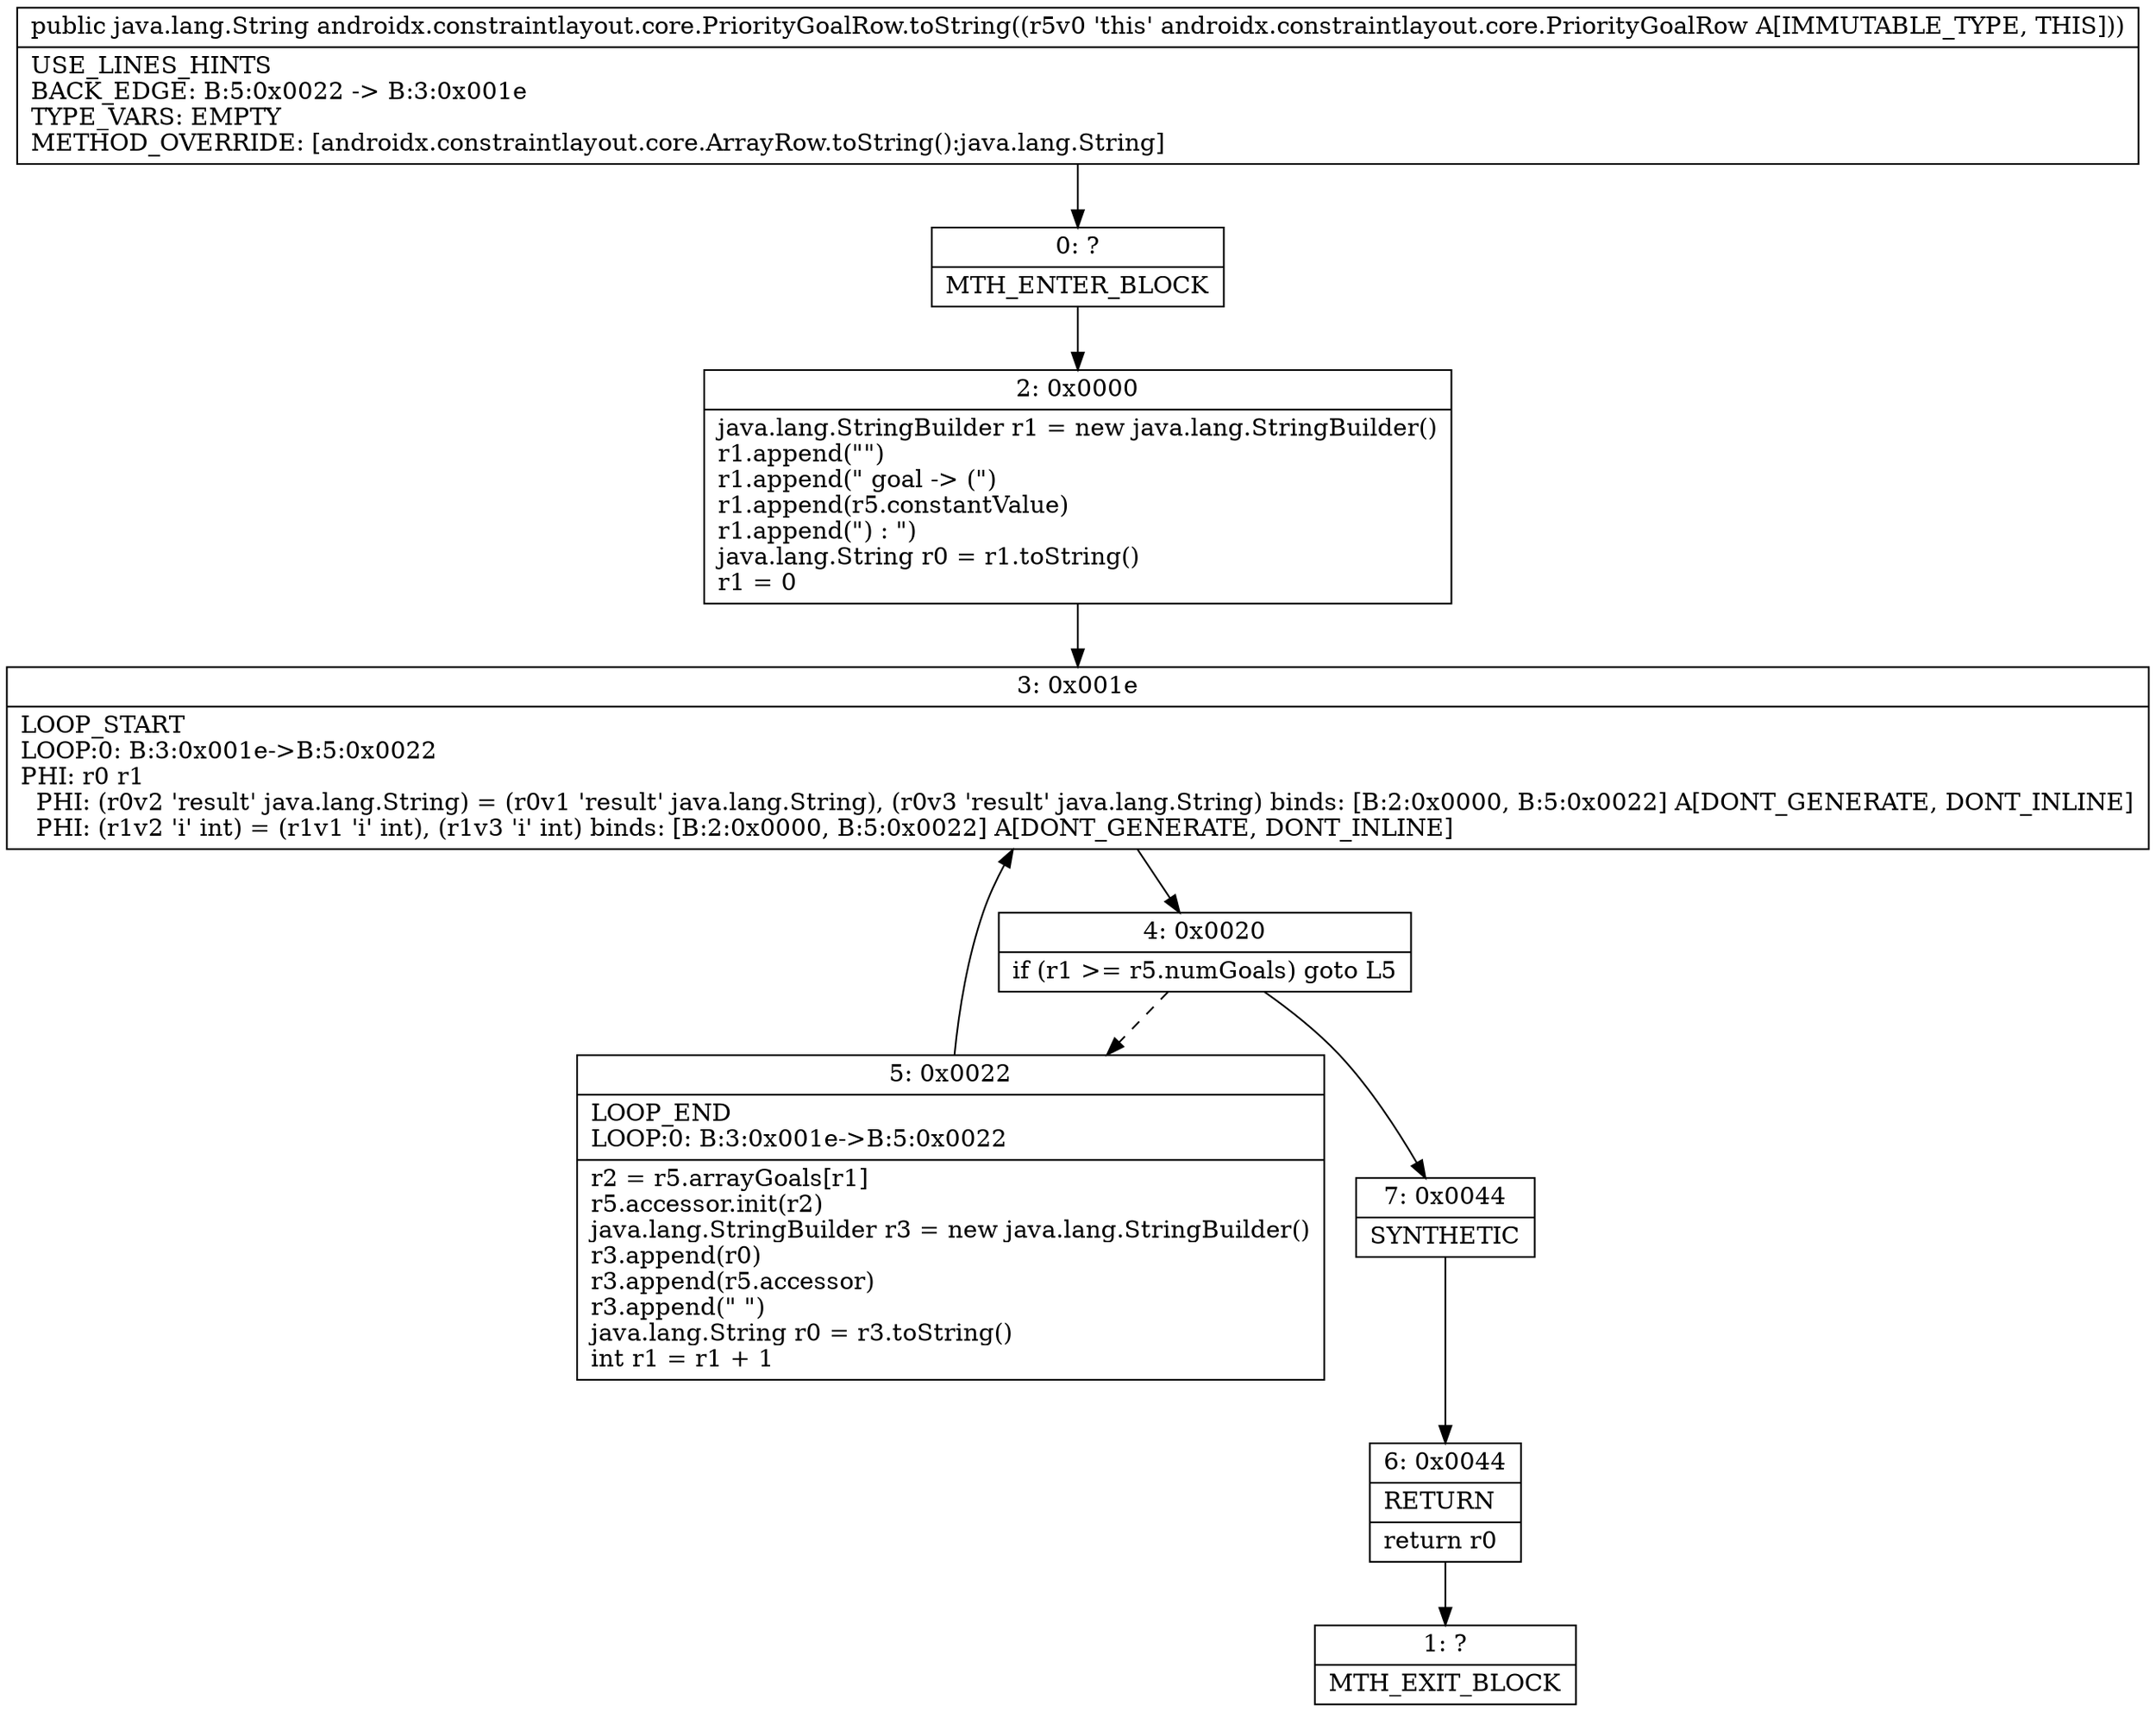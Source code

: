 digraph "CFG forandroidx.constraintlayout.core.PriorityGoalRow.toString()Ljava\/lang\/String;" {
Node_0 [shape=record,label="{0\:\ ?|MTH_ENTER_BLOCK\l}"];
Node_2 [shape=record,label="{2\:\ 0x0000|java.lang.StringBuilder r1 = new java.lang.StringBuilder()\lr1.append(\"\")\lr1.append(\" goal \-\> (\")\lr1.append(r5.constantValue)\lr1.append(\") : \")\ljava.lang.String r0 = r1.toString()\lr1 = 0\l}"];
Node_3 [shape=record,label="{3\:\ 0x001e|LOOP_START\lLOOP:0: B:3:0x001e\-\>B:5:0x0022\lPHI: r0 r1 \l  PHI: (r0v2 'result' java.lang.String) = (r0v1 'result' java.lang.String), (r0v3 'result' java.lang.String) binds: [B:2:0x0000, B:5:0x0022] A[DONT_GENERATE, DONT_INLINE]\l  PHI: (r1v2 'i' int) = (r1v1 'i' int), (r1v3 'i' int) binds: [B:2:0x0000, B:5:0x0022] A[DONT_GENERATE, DONT_INLINE]\l}"];
Node_4 [shape=record,label="{4\:\ 0x0020|if (r1 \>= r5.numGoals) goto L5\l}"];
Node_5 [shape=record,label="{5\:\ 0x0022|LOOP_END\lLOOP:0: B:3:0x001e\-\>B:5:0x0022\l|r2 = r5.arrayGoals[r1]\lr5.accessor.init(r2)\ljava.lang.StringBuilder r3 = new java.lang.StringBuilder()\lr3.append(r0)\lr3.append(r5.accessor)\lr3.append(\" \")\ljava.lang.String r0 = r3.toString()\lint r1 = r1 + 1\l}"];
Node_7 [shape=record,label="{7\:\ 0x0044|SYNTHETIC\l}"];
Node_6 [shape=record,label="{6\:\ 0x0044|RETURN\l|return r0\l}"];
Node_1 [shape=record,label="{1\:\ ?|MTH_EXIT_BLOCK\l}"];
MethodNode[shape=record,label="{public java.lang.String androidx.constraintlayout.core.PriorityGoalRow.toString((r5v0 'this' androidx.constraintlayout.core.PriorityGoalRow A[IMMUTABLE_TYPE, THIS]))  | USE_LINES_HINTS\lBACK_EDGE: B:5:0x0022 \-\> B:3:0x001e\lTYPE_VARS: EMPTY\lMETHOD_OVERRIDE: [androidx.constraintlayout.core.ArrayRow.toString():java.lang.String]\l}"];
MethodNode -> Node_0;Node_0 -> Node_2;
Node_2 -> Node_3;
Node_3 -> Node_4;
Node_4 -> Node_5[style=dashed];
Node_4 -> Node_7;
Node_5 -> Node_3;
Node_7 -> Node_6;
Node_6 -> Node_1;
}

